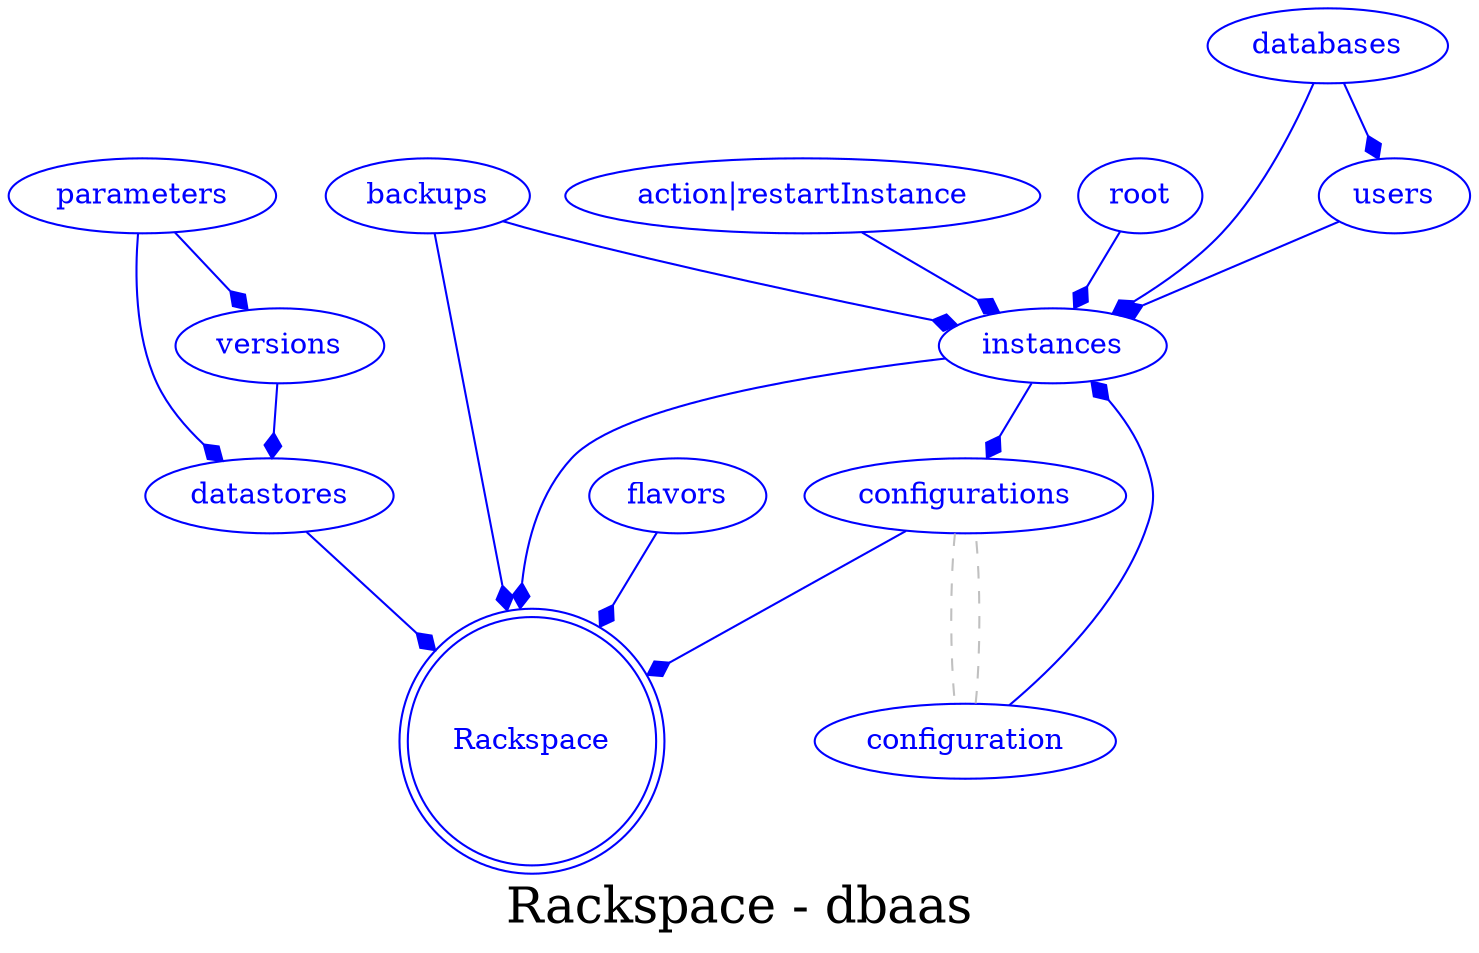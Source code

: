 digraph LexiconGraph {
graph[label="Rackspace - dbaas", fontsize=24]
splines=true
"Rackspace" [color=blue, fontcolor=blue, shape=doublecircle]
"datastores" -> "Rackspace" [color=blue, fontcolor=blue, arrowhead=diamond, arrowtail=none]
"datastores" [color=blue, fontcolor=blue, shape=ellipse]
"versions" -> "datastores" [color=blue, fontcolor=blue, arrowhead=diamond, arrowtail=none]
"versions" [color=blue, fontcolor=blue, shape=ellipse]
"parameters" -> "versions" [color=blue, fontcolor=blue, arrowhead=diamond, arrowtail=none]
"parameters" [color=blue, fontcolor=blue, shape=ellipse]
"parameters" -> "datastores" [color=blue, fontcolor=blue, arrowhead=diamond, arrowtail=none]
"instances" -> "Rackspace" [color=blue, fontcolor=blue, arrowhead=diamond, arrowtail=none]
"instances" [color=blue, fontcolor=blue, shape=ellipse]
"users" -> "instances" [color=blue, fontcolor=blue, arrowhead=diamond, arrowtail=none]
"users" [color=blue, fontcolor=blue, shape=ellipse]
"databases" -> "users" [color=blue, fontcolor=blue, arrowhead=diamond, arrowtail=none]
"databases" [color=blue, fontcolor=blue, shape=ellipse]
"databases" -> "instances" [color=blue, fontcolor=blue, arrowhead=diamond, arrowtail=none]
"action|restartInstance" -> "instances" [color=blue, fontcolor=blue, arrowhead=diamond, arrowtail=none]
"action|restartInstance" [color=blue, fontcolor=blue, shape=ellipse]
"root" -> "instances" [color=blue, fontcolor=blue, arrowhead=diamond, arrowtail=none]
"root" [color=blue, fontcolor=blue, shape=ellipse]
"configuration" -> "instances" [color=blue, fontcolor=blue, arrowhead=diamond, arrowtail=none]
"configuration" [color=blue, fontcolor=blue, shape=ellipse]
"configurations" -> "configuration" [color=grey, fontcolor=grey, arrowhead=none, arrowtail=none, style=dashed]
"backups" -> "instances" [color=blue, fontcolor=blue, arrowhead=diamond, arrowtail=none]
"backups" [color=blue, fontcolor=blue, shape=ellipse]
"configurations" -> "Rackspace" [color=blue, fontcolor=blue, arrowhead=diamond, arrowtail=none]
"configurations" [color=blue, fontcolor=blue, shape=ellipse]
"configuration" -> "configurations" [color=grey, fontcolor=grey, arrowhead=none, arrowtail=none, style=dashed]
"instances" -> "configurations" [color=blue, fontcolor=blue, arrowhead=diamond, arrowtail=none]
"flavors" -> "Rackspace" [color=blue, fontcolor=blue, arrowhead=diamond, arrowtail=none]
"flavors" [color=blue, fontcolor=blue, shape=ellipse]
"backups" -> "Rackspace" [color=blue, fontcolor=blue, arrowhead=diamond, arrowtail=none]
}
